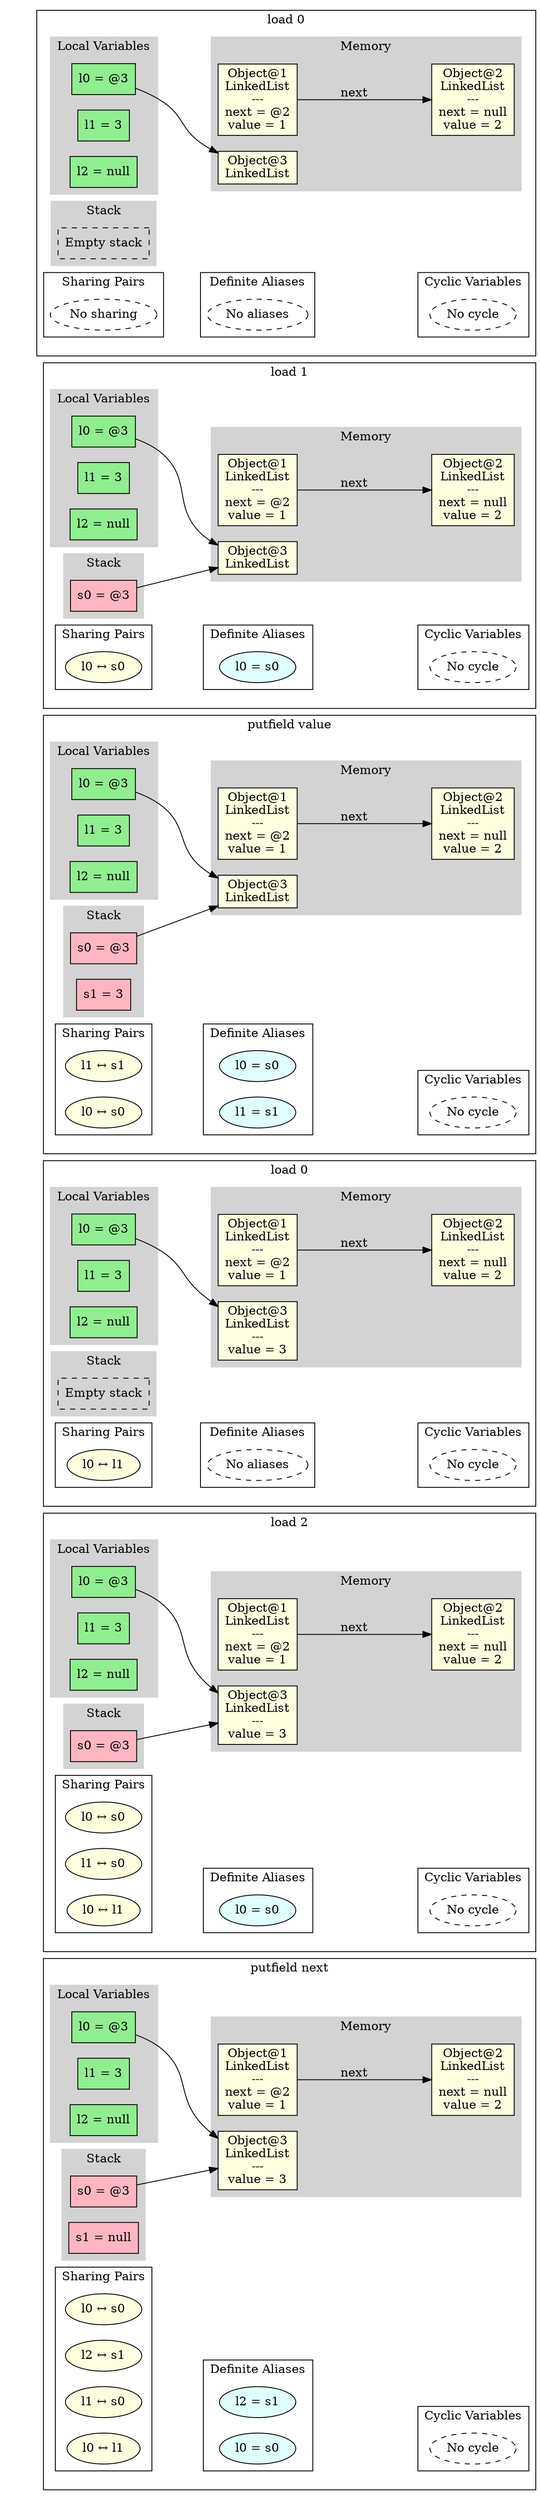 digraph MemoryGraph {
 node [shape=box, style=filled, fillcolor=lightblue];
 rankdir=LR;

 // Invisible anchor subgraph
 subgraph cluster_anchor {
 style=invis;
 anchor [style=invis, shape=point, width=0, height=0];
 }

 // Starting point for subgraph ordering
 anchor_start [style=invis, shape=point];

 anchor_57148564203128 [style=invis, shape=point];
 anchor_start -> anchor_57148564203128 [style=invis];
 anchor_start = anchor_57148564203128;

 subgraph cluster_57148564203128 {
 anchor_57148564203128 [style=invis];
 label="load 0";
 subgraph cluster_locals_57148564203128 {
 label="Local Variables";
 style=filled;
 color=lightgrey;
 node [style=filled, fillcolor=lightgreen];
 "l0_57148564203128" [label="l0 = @3"];
 "l1_57148564203128" [label="l1 = 3"];
 "l2_57148564203128" [label="l2 = null"];
 }

 subgraph cluster_stack_57148564203128 {
 label="Stack";
 style=filled;
 color=lightgrey;
 node [style=filled, fillcolor=lightpink];
 "empty_stack_57148564203128" [label="Empty stack", style=dashed, fillcolor=white];
 }

 subgraph cluster_memory_57148564203128 {
 label="Memory";
 style=filled;
 color=lightgrey;
 node [style=filled, fillcolor=lightyellow];
 "obj1_57148564203128" [label="Object@1\nLinkedList\n---\nnext = @2\nvalue = 1\n"];
 "obj2_57148564203128" [label="Object@2\nLinkedList\n---\nnext = null\nvalue = 2\n"];
 "obj3_57148564203128" [label="Object@3\nLinkedList"];
 }

 "l0_57148564203128" -> "obj3_57148564203128";
 "obj1_57148564203128" -> "obj2_57148564203128" [label="next"];

 // Sharing pairs
 subgraph cluster_sharing_57148564203128 {
 label="Sharing Pairs";
 node [shape=ellipse, style=filled, fillcolor=lightyellow];
 "empty_sharing_57148564203128" [label="No sharing", style=dashed, fillcolor=white];
 }

    // Alias pairs
    subgraph cluster_aliases_57148564203128 {
      label="Definite Aliases";
      node [shape=ellipse, style=filled, fillcolor=lightcyan];
      "empty_alias_57148564203128" [label="No aliases", style=dashed, fillcolor=white];
    }

 // Cyclic variables
 subgraph cluster_cyclic_57148564203128 {
 label="Cyclic Variables";
 node [shape=ellipse];
 "empty_cyclic_57148564203128" [label="No cycle", style=dashed, fillcolor=white];
 }
 // Invisible edge for horizontal alignment
 "empty_sharing_57148564203128" -> "empty_alias_57148564203128" [style=invis, weight=10];
 // Invisible edge for horizontal alignment
 "empty_alias_57148564203128" -> "empty_cyclic_57148564203128" [style=invis, weight=10];
 }
 anchor_57148564860979 [style=invis, shape=point];
 anchor_start -> anchor_57148564860979 [style=invis];
 anchor_start = anchor_57148564860979;

 subgraph cluster_57148564860979 {
 anchor_57148564860979 [style=invis];
 label="load 1";
 subgraph cluster_locals_57148564860979 {
 label="Local Variables";
 style=filled;
 color=lightgrey;
 node [style=filled, fillcolor=lightgreen];
 "l0_57148564860979" [label="l0 = @3"];
 "l1_57148564860979" [label="l1 = 3"];
 "l2_57148564860979" [label="l2 = null"];
 }

 subgraph cluster_stack_57148564860979 {
 label="Stack";
 style=filled;
 color=lightgrey;
 node [style=filled, fillcolor=lightpink];
 "s0_57148564860979" [label="s0 = @3"];
 }

 subgraph cluster_memory_57148564860979 {
 label="Memory";
 style=filled;
 color=lightgrey;
 node [style=filled, fillcolor=lightyellow];
 "obj1_57148564860979" [label="Object@1\nLinkedList\n---\nnext = @2\nvalue = 1\n"];
 "obj2_57148564860979" [label="Object@2\nLinkedList\n---\nnext = null\nvalue = 2\n"];
 "obj3_57148564860979" [label="Object@3\nLinkedList"];
 }

 "l0_57148564860979" -> "obj3_57148564860979";
 "s0_57148564860979" -> "obj3_57148564860979";
 "obj1_57148564860979" -> "obj2_57148564860979" [label="next"];

 // Sharing pairs
 subgraph cluster_sharing_57148564860979 {
 label="Sharing Pairs";
 node [shape=ellipse, style=filled, fillcolor=lightyellow];
 "pair0_57148564860979" [label="l0 ↔ s0"];
 }

    // Alias pairs
    subgraph cluster_aliases_57148564860979 {
      label="Definite Aliases";
      node [shape=ellipse, style=filled, fillcolor=lightcyan];
      "alias0_57148564860979" [label="l0 = s0"];
    }

 // Cyclic variables
 subgraph cluster_cyclic_57148564860979 {
 label="Cyclic Variables";
 node [shape=ellipse];
 "empty_cyclic_57148564860979" [label="No cycle", style=dashed, fillcolor=white];
 }
 // Invisible edge for horizontal alignment
 "pair0_57148564860979" -> "alias0_57148564860979" [style=invis, weight=10];
 // Invisible edge for horizontal alignment
 "alias0_57148564860979" -> "empty_cyclic_57148564860979" [style=invis, weight=10];
 }
 anchor_57148566167408 [style=invis, shape=point];
 anchor_start -> anchor_57148566167408 [style=invis];
 anchor_start = anchor_57148566167408;

 subgraph cluster_57148566167408 {
 anchor_57148566167408 [style=invis];
 label="putfield value";
 subgraph cluster_locals_57148566167408 {
 label="Local Variables";
 style=filled;
 color=lightgrey;
 node [style=filled, fillcolor=lightgreen];
 "l0_57148566167408" [label="l0 = @3"];
 "l1_57148566167408" [label="l1 = 3"];
 "l2_57148566167408" [label="l2 = null"];
 }

 subgraph cluster_stack_57148566167408 {
 label="Stack";
 style=filled;
 color=lightgrey;
 node [style=filled, fillcolor=lightpink];
 "s0_57148566167408" [label="s0 = @3"];
 "s1_57148566167408" [label="s1 = 3"];
 }

 subgraph cluster_memory_57148566167408 {
 label="Memory";
 style=filled;
 color=lightgrey;
 node [style=filled, fillcolor=lightyellow];
 "obj1_57148566167408" [label="Object@1\nLinkedList\n---\nnext = @2\nvalue = 1\n"];
 "obj2_57148566167408" [label="Object@2\nLinkedList\n---\nnext = null\nvalue = 2\n"];
 "obj3_57148566167408" [label="Object@3\nLinkedList"];
 }

 "l0_57148566167408" -> "obj3_57148566167408";
 "s0_57148566167408" -> "obj3_57148566167408";
 "obj1_57148566167408" -> "obj2_57148566167408" [label="next"];

 // Sharing pairs
 subgraph cluster_sharing_57148566167408 {
 label="Sharing Pairs";
 node [shape=ellipse, style=filled, fillcolor=lightyellow];
 "pair0_57148566167408" [label="l1 ↔ s1"];
 "pair1_57148566167408" [label="l0 ↔ s0"];
 }

    // Alias pairs
    subgraph cluster_aliases_57148566167408 {
      label="Definite Aliases";
      node [shape=ellipse, style=filled, fillcolor=lightcyan];
      "alias0_57148566167408" [label="l0 = s0"];
      "alias1_57148566167408" [label="l1 = s1"];
    }

 // Cyclic variables
 subgraph cluster_cyclic_57148566167408 {
 label="Cyclic Variables";
 node [shape=ellipse];
 "empty_cyclic_57148566167408" [label="No cycle", style=dashed, fillcolor=white];
 }
 // Invisible edge for horizontal alignment
 "pair1_57148566167408" -> "alias1_57148566167408" [style=invis, weight=10];
 // Invisible edge for horizontal alignment
 "alias1_57148566167408" -> "empty_cyclic_57148566167408" [style=invis, weight=10];
 }
 anchor_57148567456840 [style=invis, shape=point];
 anchor_start -> anchor_57148567456840 [style=invis];
 anchor_start = anchor_57148567456840;

 subgraph cluster_57148567456840 {
 anchor_57148567456840 [style=invis];
 label="load 0";
 subgraph cluster_locals_57148567456840 {
 label="Local Variables";
 style=filled;
 color=lightgrey;
 node [style=filled, fillcolor=lightgreen];
 "l0_57148567456840" [label="l0 = @3"];
 "l1_57148567456840" [label="l1 = 3"];
 "l2_57148567456840" [label="l2 = null"];
 }

 subgraph cluster_stack_57148567456840 {
 label="Stack";
 style=filled;
 color=lightgrey;
 node [style=filled, fillcolor=lightpink];
 "empty_stack_57148567456840" [label="Empty stack", style=dashed, fillcolor=white];
 }

 subgraph cluster_memory_57148567456840 {
 label="Memory";
 style=filled;
 color=lightgrey;
 node [style=filled, fillcolor=lightyellow];
 "obj1_57148567456840" [label="Object@1\nLinkedList\n---\nnext = @2\nvalue = 1\n"];
 "obj2_57148567456840" [label="Object@2\nLinkedList\n---\nnext = null\nvalue = 2\n"];
 "obj3_57148567456840" [label="Object@3\nLinkedList\n---\nvalue = 3\n"];
 }

 "l0_57148567456840" -> "obj3_57148567456840";
 "obj1_57148567456840" -> "obj2_57148567456840" [label="next"];

 // Sharing pairs
 subgraph cluster_sharing_57148567456840 {
 label="Sharing Pairs";
 node [shape=ellipse, style=filled, fillcolor=lightyellow];
 "pair0_57148567456840" [label="l0 ↔ l1"];
 }

    // Alias pairs
    subgraph cluster_aliases_57148567456840 {
      label="Definite Aliases";
      node [shape=ellipse, style=filled, fillcolor=lightcyan];
      "empty_alias_57148567456840" [label="No aliases", style=dashed, fillcolor=white];
    }

 // Cyclic variables
 subgraph cluster_cyclic_57148567456840 {
 label="Cyclic Variables";
 node [shape=ellipse];
 "empty_cyclic_57148567456840" [label="No cycle", style=dashed, fillcolor=white];
 }
 // Invisible edge for horizontal alignment
 "pair0_57148567456840" -> "empty_alias_57148567456840" [style=invis, weight=10];
 // Invisible edge for horizontal alignment
 "empty_alias_57148567456840" -> "empty_cyclic_57148567456840" [style=invis, weight=10];
 }
 anchor_57148568995110 [style=invis, shape=point];
 anchor_start -> anchor_57148568995110 [style=invis];
 anchor_start = anchor_57148568995110;

 subgraph cluster_57148568995110 {
 anchor_57148568995110 [style=invis];
 label="load 2";
 subgraph cluster_locals_57148568995110 {
 label="Local Variables";
 style=filled;
 color=lightgrey;
 node [style=filled, fillcolor=lightgreen];
 "l0_57148568995110" [label="l0 = @3"];
 "l1_57148568995110" [label="l1 = 3"];
 "l2_57148568995110" [label="l2 = null"];
 }

 subgraph cluster_stack_57148568995110 {
 label="Stack";
 style=filled;
 color=lightgrey;
 node [style=filled, fillcolor=lightpink];
 "s0_57148568995110" [label="s0 = @3"];
 }

 subgraph cluster_memory_57148568995110 {
 label="Memory";
 style=filled;
 color=lightgrey;
 node [style=filled, fillcolor=lightyellow];
 "obj1_57148568995110" [label="Object@1\nLinkedList\n---\nnext = @2\nvalue = 1\n"];
 "obj2_57148568995110" [label="Object@2\nLinkedList\n---\nnext = null\nvalue = 2\n"];
 "obj3_57148568995110" [label="Object@3\nLinkedList\n---\nvalue = 3\n"];
 }

 "l0_57148568995110" -> "obj3_57148568995110";
 "s0_57148568995110" -> "obj3_57148568995110";
 "obj1_57148568995110" -> "obj2_57148568995110" [label="next"];

 // Sharing pairs
 subgraph cluster_sharing_57148568995110 {
 label="Sharing Pairs";
 node [shape=ellipse, style=filled, fillcolor=lightyellow];
 "pair0_57148568995110" [label="l0 ↔ s0"];
 "pair1_57148568995110" [label="l1 ↔ s0"];
 "pair2_57148568995110" [label="l0 ↔ l1"];
 }

    // Alias pairs
    subgraph cluster_aliases_57148568995110 {
      label="Definite Aliases";
      node [shape=ellipse, style=filled, fillcolor=lightcyan];
      "alias0_57148568995110" [label="l0 = s0"];
    }

 // Cyclic variables
 subgraph cluster_cyclic_57148568995110 {
 label="Cyclic Variables";
 node [shape=ellipse];
 "empty_cyclic_57148568995110" [label="No cycle", style=dashed, fillcolor=white];
 }
 // Invisible edge for horizontal alignment
 "pair2_57148568995110" -> "alias0_57148568995110" [style=invis, weight=10];
 // Invisible edge for horizontal alignment
 "alias0_57148568995110" -> "empty_cyclic_57148568995110" [style=invis, weight=10];
 }
 anchor_57148570260531 [style=invis, shape=point];
 anchor_start -> anchor_57148570260531 [style=invis];
 anchor_start = anchor_57148570260531;

 subgraph cluster_57148570260531 {
 anchor_57148570260531 [style=invis];
 label="putfield next";
 subgraph cluster_locals_57148570260531 {
 label="Local Variables";
 style=filled;
 color=lightgrey;
 node [style=filled, fillcolor=lightgreen];
 "l0_57148570260531" [label="l0 = @3"];
 "l1_57148570260531" [label="l1 = 3"];
 "l2_57148570260531" [label="l2 = null"];
 }

 subgraph cluster_stack_57148570260531 {
 label="Stack";
 style=filled;
 color=lightgrey;
 node [style=filled, fillcolor=lightpink];
 "s0_57148570260531" [label="s0 = @3"];
 "s1_57148570260531" [label="s1 = null"];
 }

 subgraph cluster_memory_57148570260531 {
 label="Memory";
 style=filled;
 color=lightgrey;
 node [style=filled, fillcolor=lightyellow];
 "obj1_57148570260531" [label="Object@1\nLinkedList\n---\nnext = @2\nvalue = 1\n"];
 "obj2_57148570260531" [label="Object@2\nLinkedList\n---\nnext = null\nvalue = 2\n"];
 "obj3_57148570260531" [label="Object@3\nLinkedList\n---\nvalue = 3\n"];
 }

 "l0_57148570260531" -> "obj3_57148570260531";
 "s0_57148570260531" -> "obj3_57148570260531";
 "obj1_57148570260531" -> "obj2_57148570260531" [label="next"];

 // Sharing pairs
 subgraph cluster_sharing_57148570260531 {
 label="Sharing Pairs";
 node [shape=ellipse, style=filled, fillcolor=lightyellow];
 "pair0_57148570260531" [label="l0 ↔ s0"];
 "pair1_57148570260531" [label="l2 ↔ s1"];
 "pair2_57148570260531" [label="l1 ↔ s0"];
 "pair3_57148570260531" [label="l0 ↔ l1"];
 }

    // Alias pairs
    subgraph cluster_aliases_57148570260531 {
      label="Definite Aliases";
      node [shape=ellipse, style=filled, fillcolor=lightcyan];
      "alias0_57148570260531" [label="l2 = s1"];
      "alias1_57148570260531" [label="l0 = s0"];
    }

 // Cyclic variables
 subgraph cluster_cyclic_57148570260531 {
 label="Cyclic Variables";
 node [shape=ellipse];
 "empty_cyclic_57148570260531" [label="No cycle", style=dashed, fillcolor=white];
 }
 // Invisible edge for horizontal alignment
 "pair3_57148570260531" -> "alias1_57148570260531" [style=invis, weight=10];
 // Invisible edge for horizontal alignment
 "alias1_57148570260531" -> "empty_cyclic_57148570260531" [style=invis, weight=10];
 }
}
